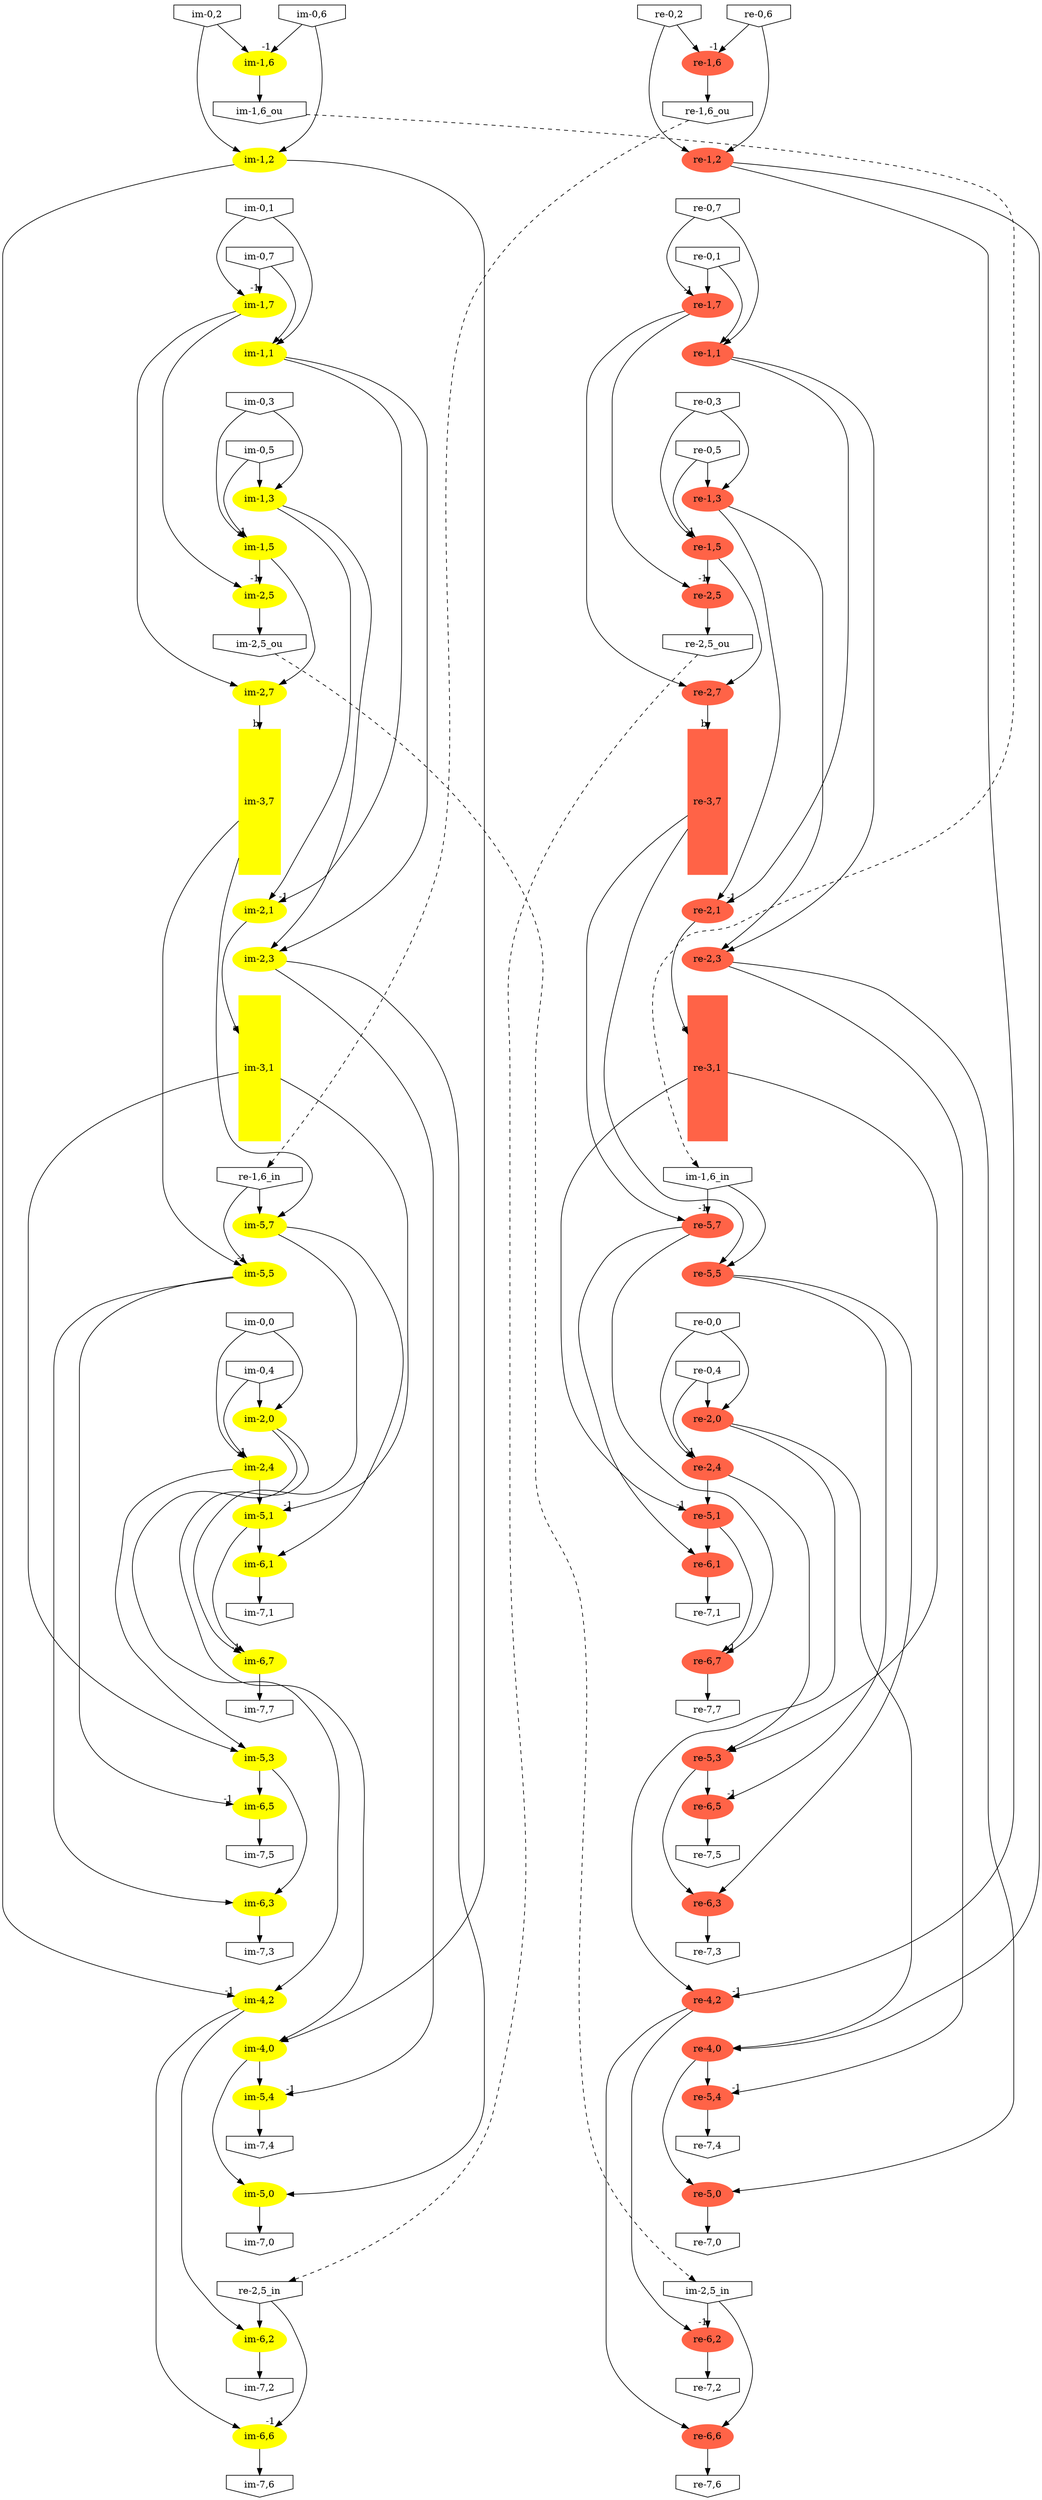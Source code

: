 digraph g
{

  /* list of nodes */
  "im-0,0" [shape="invhouse"];
  "im-0,1" [shape="invhouse"];
  "im-0,2" [shape="invhouse"];
  "im-0,3" [shape="invhouse"];
  "im-0,4" [shape="invhouse"];
  "im-0,5" [shape="invhouse"];
  "im-0,6" [shape="invhouse"];
  "im-0,7" [shape="invhouse"];
  "im-1,1" [color="yellow",fontcolor="black",shape="oval",style="filled"];
  "im-1,2" [color="yellow",fontcolor="black",shape="oval",style="filled"];
  "im-1,3" [color="yellow",fontcolor="black",shape="oval",style="filled"];
  "im-1,5" [color="yellow",fontcolor="black",shape="oval",style="filled"];
  "im-1,6" [color="yellow",fontcolor="black",shape="oval",style="filled"];
  "im-1,6_in" [shape="invhouse"];
  "im-1,6_ou" [shape="invhouse"];
  "im-1,7" [color="yellow",fontcolor="black",shape="oval",style="filled"];
  "im-2,0" [color="yellow",fontcolor="black",shape="oval",style="filled"];
  "im-2,1" [color="yellow",fontcolor="black",shape="oval",style="filled"];
  "im-2,3" [color="yellow",fontcolor="black",shape="oval",style="filled"];
  "im-2,4" [color="yellow",fontcolor="black",shape="oval",style="filled"];
  "im-2,5" [color="yellow",fontcolor="black",shape="oval",style="filled"];
  "im-2,5_in" [shape="invhouse"];
  "im-2,5_ou" [shape="invhouse"];
  "im-2,7" [color="yellow",fontcolor="black",shape="oval",style="filled"];
  "im-3,1" [color="yellow",fontcolor="black",height="3",shape="box",style="filled"];
  "im-3,7" [color="yellow",fontcolor="black",height="3",shape="box",style="filled"];
  "im-4,0" [color="yellow",fontcolor="black",shape="oval",style="filled"];
  "im-4,2" [color="yellow",fontcolor="black",shape="oval",style="filled"];
  "im-5,0" [color="yellow",fontcolor="black",shape="oval",style="filled"];
  "im-5,1" [color="yellow",fontcolor="black",shape="oval",style="filled"];
  "im-5,3" [color="yellow",fontcolor="black",shape="oval",style="filled"];
  "im-5,4" [color="yellow",fontcolor="black",shape="oval",style="filled"];
  "im-5,5" [color="yellow",fontcolor="black",shape="oval",style="filled"];
  "im-5,7" [color="yellow",fontcolor="black",shape="oval",style="filled"];
  "im-6,1" [color="yellow",fontcolor="black",shape="oval",style="filled"];
  "im-6,2" [color="yellow",fontcolor="black",shape="oval",style="filled"];
  "im-6,3" [color="yellow",fontcolor="black",shape="oval",style="filled"];
  "im-6,5" [color="yellow",fontcolor="black",shape="oval",style="filled"];
  "im-6,6" [color="yellow",fontcolor="black",shape="oval",style="filled"];
  "im-6,7" [color="yellow",fontcolor="black",shape="oval",style="filled"];
  "im-7,0" [shape="invhouse"];
  "im-7,1" [shape="invhouse"];
  "im-7,2" [shape="invhouse"];
  "im-7,3" [shape="invhouse"];
  "im-7,4" [shape="invhouse"];
  "im-7,5" [shape="invhouse"];
  "im-7,6" [shape="invhouse"];
  "im-7,7" [shape="invhouse"];
  "re-0,0" [shape="invhouse"];
  "re-0,1" [shape="invhouse"];
  "re-0,2" [shape="invhouse"];
  "re-0,3" [shape="invhouse"];
  "re-0,4" [shape="invhouse"];
  "re-0,5" [shape="invhouse"];
  "re-0,6" [shape="invhouse"];
  "re-0,7" [shape="invhouse"];
  "re-1,1" [color="tomato",fontcolor="black",shape="oval",style="filled"];
  "re-1,2" [color="tomato",fontcolor="black",shape="oval",style="filled"];
  "re-1,3" [color="tomato",fontcolor="black",shape="oval",style="filled"];
  "re-1,5" [color="tomato",fontcolor="black",shape="oval",style="filled"];
  "re-1,6" [color="tomato",fontcolor="black",shape="oval",style="filled"];
  "re-1,6_in" [shape="invhouse"];
  "re-1,6_ou" [shape="invhouse"];
  "re-1,7" [color="tomato",fontcolor="black",shape="oval",style="filled"];
  "re-2,0" [color="tomato",fontcolor="black",shape="oval",style="filled"];
  "re-2,1" [color="tomato",fontcolor="black",shape="oval",style="filled"];
  "re-2,3" [color="tomato",fontcolor="black",shape="oval",style="filled"];
  "re-2,4" [color="tomato",fontcolor="black",shape="oval",style="filled"];
  "re-2,5" [color="tomato",fontcolor="black",shape="oval",style="filled"];
  "re-2,5_in" [shape="invhouse"];
  "re-2,5_ou" [shape="invhouse"];
  "re-2,7" [color="tomato",fontcolor="black",shape="oval",style="filled"];
  "re-3,1" [color="tomato",fontcolor="black",height="3",shape="box",style="filled"];
  "re-3,7" [color="tomato",fontcolor="black",height="3",shape="box",style="filled"];
  "re-4,0" [color="tomato",fontcolor="black",shape="oval",style="filled"];
  "re-4,2" [color="tomato",fontcolor="black",shape="oval",style="filled"];
  "re-5,0" [color="tomato",fontcolor="black",shape="oval",style="filled"];
  "re-5,1" [color="tomato",fontcolor="black",shape="oval",style="filled"];
  "re-5,3" [color="tomato",fontcolor="black",shape="oval",style="filled"];
  "re-5,4" [color="tomato",fontcolor="black",shape="oval",style="filled"];
  "re-5,5" [color="tomato",fontcolor="black",shape="oval",style="filled"];
  "re-5,7" [color="tomato",fontcolor="black",shape="oval",style="filled"];
  "re-6,1" [color="tomato",fontcolor="black",shape="oval",style="filled"];
  "re-6,2" [color="tomato",fontcolor="black",shape="oval",style="filled"];
  "re-6,3" [color="tomato",fontcolor="black",shape="oval",style="filled"];
  "re-6,5" [color="tomato",fontcolor="black",shape="oval",style="filled"];
  "re-6,6" [color="tomato",fontcolor="black",shape="oval",style="filled"];
  "re-6,7" [color="tomato",fontcolor="black",shape="oval",style="filled"];
  "re-7,0" [shape="invhouse"];
  "re-7,1" [shape="invhouse"];
  "re-7,2" [shape="invhouse"];
  "re-7,3" [shape="invhouse"];
  "re-7,4" [shape="invhouse"];
  "re-7,5" [shape="invhouse"];
  "re-7,6" [shape="invhouse"];
  "re-7,7" [shape="invhouse"];

  /* list of edges */
  "im-0,0" -> "im-0,4" [style = "invis",weight = "100"];
  "im-0,0" -> "im-2,0" [weight = "1"];
  "im-0,0" -> "im-2,4";
  "im-0,1" -> "im-0,7" [style = "invis",weight = "100"];
  "im-0,1" -> "im-1,1";
  "im-0,1" -> "im-1,7" [weight = "1"];
  "im-0,2" -> "im-1,2";
  "im-0,2" -> "im-1,6";
  "im-0,3" -> "im-0,5" [style = "invis",weight = "100"];
  "im-0,3" -> "im-1,3" [weight = "1"];
  "im-0,3" -> "im-1,5";
  "im-0,4" -> "im-2,0" [weight = "100"];
  "im-0,4" -> "im-2,4" [headlabel = "-1"];
  "im-0,5" -> "im-1,3" [weight = "100"];
  "im-0,5" -> "im-1,5" [headlabel = "-1"];
  "im-0,6" -> "im-1,2";
  "im-0,6" -> "im-1,6" [headlabel = "-1"];
  "im-0,7" -> "im-1,1";
  "im-0,7" -> "im-1,7" [headlabel = "-1",weight = "100"];
  "im-1,1" -> "im-0,3" [style = "invis",weight = "100"];
  "im-1,1" -> "im-2,1" [headlabel = "-1"];
  "im-1,1" -> "im-2,3";
  "im-1,2" -> "im-0,1" [style = "invis",weight = "100"];
  "im-1,2" -> "im-4,0";
  "im-1,2" -> "im-4,2" [headlabel = "-1"];
  "im-1,3" -> "im-1,5" [style = "invis",weight = "100"];
  "im-1,3" -> "im-2,1";
  "im-1,3" -> "im-2,3";
  "im-1,5" -> "im-2,5" [headlabel = "-1",weight = "100"];
  "im-1,5" -> "im-2,7";
  "im-1,6_in" -> "re-5,5";
  "im-1,6_in" -> "re-5,7" [headlabel = "-1",weight = "100"];
  "im-1,6_ou" -> "im-1,2" [style = "invis",weight = "100"];
  "im-1,6_ou" -> "im-1,6_in" [constraint = "false",style = "dashed"];
  "im-1,6" -> "im-1,6_ou" [weight = "100"];
  "im-1,7" -> "im-1,1" [style = "invis",weight = "100"];
  "im-1,7" -> "im-2,5";
  "im-1,7" -> "im-2,7";
  "im-2,0" -> "im-2,4" [style = "invis",weight = "100"];
  "im-2,0" -> "im-4,0";
  "im-2,0" -> "im-4,2";
  "im-2,1" -> "im-2,3" [style = "invis",weight = "100"];
  "im-2,1" -> "im-3,1" [headlabel = "a"];
  "im-2,3" -> "im-3,1" [style = "invis",weight = "100"];
  "im-2,3" -> "im-5,0";
  "im-2,3" -> "im-5,4" [headlabel = "-1"];
  "im-2,4" -> "im-5,1" [weight = "100"];
  "im-2,4" -> "im-5,3";
  "im-2,5_in" -> "re-6,2" [headlabel = "-1",weight = "100"];
  "im-2,5_in" -> "re-6,6";
  "im-2,5_ou" -> "im-2,5_in" [constraint = "false",style = "dashed"];
  "im-2,5_ou" -> "im-2,7" [style = "invis",weight = "100"];
  "im-2,5" -> "im-2,5_ou" [weight = "100"];
  "im-2,7" -> "im-3,7" [headlabel = "b",weight = "100"];
  "im-3,1" -> "im-5,1" [headlabel = "-1"];
  "im-3,1" -> "im-5,3";
  "im-3,1" -> "re-1,6_in" [style = "invis",weight = "100"];
  "im-3,7" -> "im-2,1" [style = "invis",weight = "100"];
  "im-3,7" -> "im-5,5";
  "im-3,7" -> "im-5,7";
  "im-4,0" -> "im-5,0";
  "im-4,0" -> "im-5,4" [weight = "100"];
  "im-4,2" -> "im-4,0" [style = "invis",weight = "100"];
  "im-4,2" -> "im-6,2";
  "im-4,2" -> "im-6,6";
  "im-5,0" -> "im-7,0" [weight = "100"];
  "im-5,1" -> "im-6,1" [weight = "100"];
  "im-5,1" -> "im-6,7";
  "im-5,3" -> "im-6,3";
  "im-5,3" -> "im-6,5" [weight = "100"];
  "im-5,4" -> "im-7,4" [weight = "100"];
  "im-5,5" -> "im-0,0" [style = "invis",weight = "100"];
  "im-5,5" -> "im-6,3";
  "im-5,5" -> "im-6,5" [headlabel = "-1"];
  "im-5,7" -> "im-5,5" [style = "invis",weight = "100"];
  "im-5,7" -> "im-6,1";
  "im-5,7" -> "im-6,7" [headlabel = "-1"];
  "im-6,1" -> "im-7,1" [weight = "100"];
  "im-6,2" -> "im-7,2" [weight = "100"];
  "im-6,3" -> "im-7,3" [weight = "100"];
  "im-6,5" -> "im-7,5" [weight = "100"];
  "im-6,6" -> "im-7,6";
  "im-6,7" -> "im-7,7" [weight = "100"];
  "im-7,0" -> "re-2,5_in" [style = "invis",weight = "100"];
  "im-7,1" -> "im-6,7" [style = "invis",weight = "100"];
  "im-7,2" -> "im-6,6" [style = "invis",weight = "100"];
  "im-7,3" -> "im-4,2" [style = "invis",weight = "100"];
  "im-7,4" -> "im-5,0" [style = "invis",weight = "100"];
  "im-7,5" -> "im-6,3" [style = "invis",weight = "100"];
  "im-7,7" -> "im-5,3" [style = "invis",weight = "100"];
  "re-0,0" -> "re-0,4" [style = "invis",weight = "100"];
  "re-0,0" -> "re-2,0" [weight = "1"];
  "re-0,0" -> "re-2,4";
  "re-0,1" -> "re-1,1";
  "re-0,1" -> "re-1,7" [weight = "100"];
  "re-0,2" -> "re-1,2";
  "re-0,2" -> "re-1,6";
  "re-0,3" -> "re-0,5" [style = "invis",weight = "100"];
  "re-0,3" -> "re-1,3" [weight = "1"];
  "re-0,3" -> "re-1,5";
  "re-0,4" -> "re-2,0" [weight = "100"];
  "re-0,4" -> "re-2,4" [headlabel = "-1"];
  "re-0,5" -> "re-1,3" [weight = "100"];
  "re-0,5" -> "re-1,5" [headlabel = "-1"];
  "re-0,6" -> "re-1,2";
  "re-0,6" -> "re-1,6" [headlabel = "-1"];
  "re-0,7" -> "re-0,1" [style = "invis",weight = "100"];
  "re-0,7" -> "re-1,1";
  "re-0,7" -> "re-1,7" [headlabel = "-1",weight = "1"];
  "re-1,1" -> "re-0,3" [style = "invis",weight = "100"];
  "re-1,1" -> "re-2,1" [headlabel = "-1"];
  "re-1,1" -> "re-2,3";
  "re-1,2" -> "re-0,7" [style = "invis",weight = "100"];
  "re-1,2" -> "re-4,0";
  "re-1,2" -> "re-4,2" [headlabel = "-1"];
  "re-1,3" -> "re-1,5" [style = "invis",weight = "100"];
  "re-1,3" -> "re-2,1";
  "re-1,3" -> "re-2,3";
  "re-1,5" -> "re-2,5" [headlabel = "-1",weight = "100"];
  "re-1,5" -> "re-2,7";
  "re-1,6_in" -> "im-5,5" [headlabel = "-1"];
  "re-1,6_in" -> "im-5,7" [weight = "100"];
  "re-1,6_ou" -> "re-1,2" [style = "invis",weight = "100"];
  "re-1,6_ou" -> "re-1,6_in" [constraint = "false",style = "dashed"];
  "re-1,6" -> "re-1,6_ou" [weight = "100"];
  "re-1,7" -> "re-1,1" [style = "invis",weight = "100"];
  "re-1,7" -> "re-2,5";
  "re-1,7" -> "re-2,7";
  "re-2,0" -> "re-2,4" [style = "invis",weight = "100"];
  "re-2,0" -> "re-4,0";
  "re-2,0" -> "re-4,2";
  "re-2,1" -> "re-2,3" [style = "invis",weight = "100"];
  "re-2,1" -> "re-3,1" [headlabel = "a"];
  "re-2,3" -> "re-3,1" [style = "invis",weight = "100"];
  "re-2,3" -> "re-5,0";
  "re-2,3" -> "re-5,4" [headlabel = "-1"];
  "re-2,4" -> "re-5,1" [weight = "100"];
  "re-2,4" -> "re-5,3";
  "re-2,5_in" -> "im-6,2" [weight = "100"];
  "re-2,5_in" -> "im-6,6" [headlabel = "-1"];
  "re-2,5_ou" -> "re-2,5_in" [constraint = "false",style = "dashed"];
  "re-2,5_ou" -> "re-2,7" [style = "invis",weight = "100"];
  "re-2,5" -> "re-2,5_ou" [weight = "100"];
  "re-2,7" -> "re-3,7" [headlabel = "b",weight = "100"];
  "re-3,1" -> "im-1,6_in" [style = "invis",weight = "100"];
  "re-3,1" -> "re-5,1" [headlabel = "-1"];
  "re-3,1" -> "re-5,3";
  "re-3,7" -> "re-2,1" [style = "invis",weight = "100"];
  "re-3,7" -> "re-5,5";
  "re-3,7" -> "re-5,7";
  "re-4,0" -> "re-5,0";
  "re-4,0" -> "re-5,4" [weight = "100"];
  "re-4,2" -> "re-4,0" [style = "invis",weight = "100"];
  "re-4,2" -> "re-6,2";
  "re-4,2" -> "re-6,6";
  "re-5,0" -> "re-7,0" [weight = "100"];
  "re-5,1" -> "re-6,1" [weight = "100"];
  "re-5,1" -> "re-6,7";
  "re-5,3" -> "re-6,3";
  "re-5,3" -> "re-6,5" [weight = "100"];
  "re-5,4" -> "re-7,4" [weight = "100"];
  "re-5,5" -> "re-0,0" [style = "invis",weight = "100"];
  "re-5,5" -> "re-6,3";
  "re-5,5" -> "re-6,5" [headlabel = "-1"];
  "re-5,7" -> "re-5,5" [style = "invis",weight = "100"];
  "re-5,7" -> "re-6,1";
  "re-5,7" -> "re-6,7" [headlabel = "-1"];
  "re-6,1" -> "re-7,1" [weight = "100"];
  "re-6,2" -> "re-7,2" [weight = "100"];
  "re-6,3" -> "re-7,3" [weight = "100"];
  "re-6,5" -> "re-7,5" [weight = "100"];
  "re-6,6" -> "re-7,6";
  "re-6,7" -> "re-7,7" [weight = "100"];
  "re-7,0" -> "im-2,5_in" [style = "invis",weight = "100"];
  "re-7,1" -> "re-6,7" [style = "invis",weight = "100"];
  "re-7,2" -> "re-6,6" [style = "invis",weight = "100"];
  "re-7,3" -> "re-4,2" [style = "invis",weight = "100"];
  "re-7,4" -> "re-5,0" [style = "invis",weight = "100"];
  "re-7,5" -> "re-6,3" [style = "invis",weight = "100"];
  "re-7,7" -> "re-5,3" [style = "invis",weight = "100"];
}
